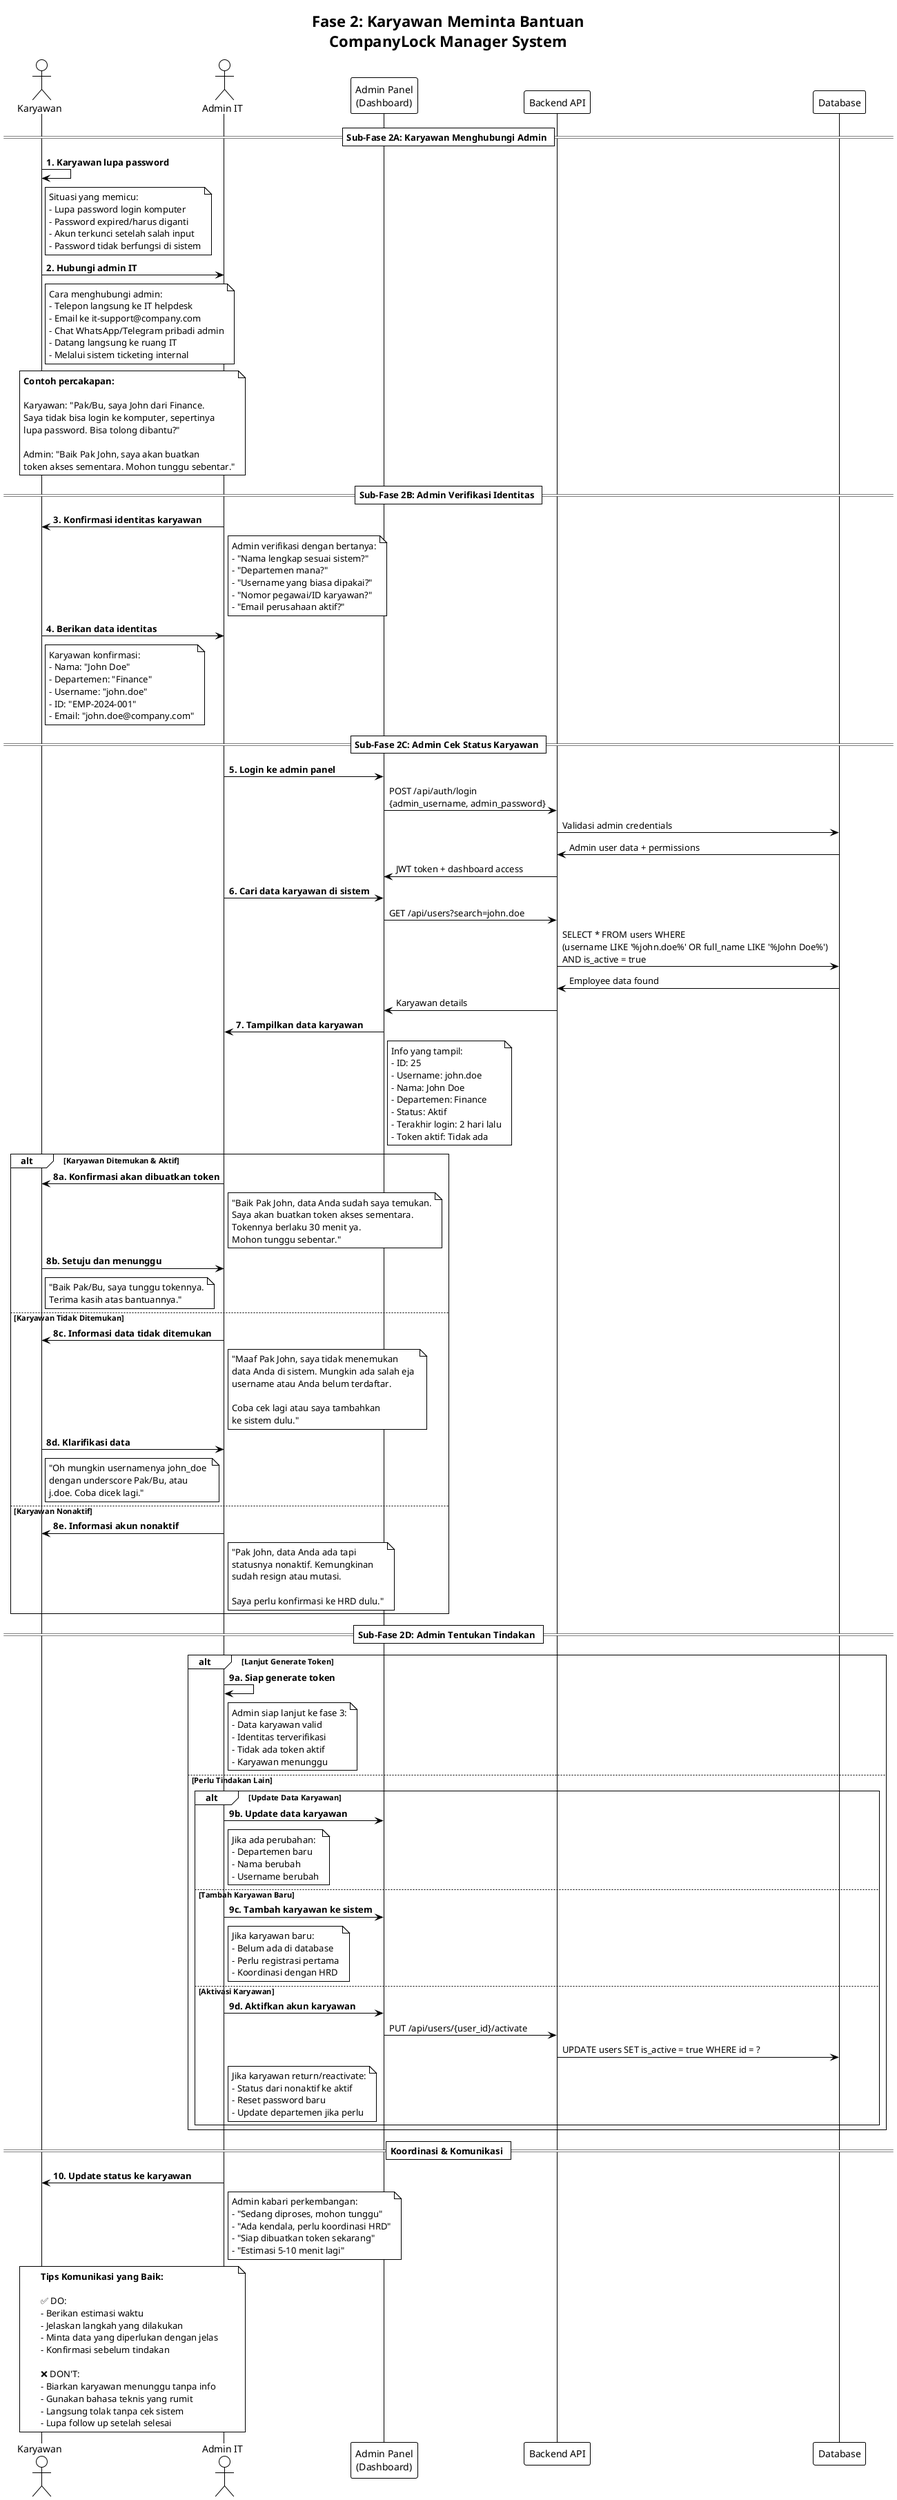 @startuml Sequence_Fase2_KaryawanMintaBantuan
!theme plain

title Fase 2: Karyawan Meminta Bantuan\nCompanyLock Manager System

actor "Karyawan" as Employee
actor "Admin IT" as Admin
participant "Admin Panel\n(Dashboard)" as AdminPanel
participant "Backend API" as Backend
participant "Database" as DB

== Sub-Fase 2A: Karyawan Menghubungi Admin ==

Employee -> Employee : **1. Karyawan lupa password**
note right of Employee
  Situasi yang memicu:
  - Lupa password login komputer
  - Password expired/harus diganti
  - Akun terkunci setelah salah input
  - Password tidak berfungsi di sistem
end note

Employee -> Admin : **2. Hubungi admin IT**
note right of Employee
  Cara menghubungi admin:
  - Telepon langsung ke IT helpdesk
  - Email ke it-support@company.com
  - Chat WhatsApp/Telegram pribadi admin
  - Datang langsung ke ruang IT
  - Melalui sistem ticketing internal
end note

note over Employee, Admin
  **Contoh percakapan:**
  
  Karyawan: "Pak/Bu, saya John dari Finance. 
  Saya tidak bisa login ke komputer, sepertinya 
  lupa password. Bisa tolong dibantu?"
  
  Admin: "Baik Pak John, saya akan buatkan 
  token akses sementara. Mohon tunggu sebentar."
end note

== Sub-Fase 2B: Admin Verifikasi Identitas ==

Admin -> Employee : **3. Konfirmasi identitas karyawan**
note right of Admin
  Admin verifikasi dengan bertanya:
  - "Nama lengkap sesuai sistem?"
  - "Departemen mana?"
  - "Username yang biasa dipakai?"
  - "Nomor pegawai/ID karyawan?"
  - "Email perusahaan aktif?"
end note

Employee -> Admin : **4. Berikan data identitas**
note right of Employee
  Karyawan konfirmasi:
  - Nama: "John Doe"
  - Departemen: "Finance"
  - Username: "john.doe"
  - ID: "EMP-2024-001"
  - Email: "john.doe@company.com"
end note

== Sub-Fase 2C: Admin Cek Status Karyawan ==

Admin -> AdminPanel : **5. Login ke admin panel**
AdminPanel -> Backend : POST /api/auth/login\n{admin_username, admin_password}
Backend -> DB : Validasi admin credentials
DB -> Backend : Admin user data + permissions
Backend -> AdminPanel : JWT token + dashboard access

Admin -> AdminPanel : **6. Cari data karyawan di sistem**
AdminPanel -> Backend : GET /api/users?search=john.doe
Backend -> DB : SELECT * FROM users WHERE\n(username LIKE '%john.doe%' OR full_name LIKE '%John Doe%')\nAND is_active = true
DB -> Backend : Employee data found
Backend -> AdminPanel : Karyawan details

AdminPanel -> Admin : **7. Tampilkan data karyawan**
note right of AdminPanel
  Info yang tampil:
  - ID: 25
  - Username: john.doe
  - Nama: John Doe
  - Departemen: Finance
  - Status: Aktif
  - Terakhir login: 2 hari lalu
  - Token aktif: Tidak ada
end note

alt **Karyawan Ditemukan & Aktif**
    Admin -> Employee : **8a. Konfirmasi akan dibuatkan token**
    note right of Admin
      "Baik Pak John, data Anda sudah saya temukan.
      Saya akan buatkan token akses sementara.
      Tokennya berlaku 30 menit ya.
      Mohon tunggu sebentar."
    end note
    
    Employee -> Admin : **8b. Setuju dan menunggu**
    note right of Employee
      "Baik Pak/Bu, saya tunggu tokennya.
      Terima kasih atas bantuannya."
    end note
    
else **Karyawan Tidak Ditemukan**
    Admin -> Employee : **8c. Informasi data tidak ditemukan**
    note right of Admin
      "Maaf Pak John, saya tidak menemukan 
      data Anda di sistem. Mungkin ada salah eja 
      username atau Anda belum terdaftar.
      
      Coba cek lagi atau saya tambahkan 
      ke sistem dulu."
    end note
    
    Employee -> Admin : **8d. Klarifikasi data**
    note right of Employee
      "Oh mungkin usernamenya john_doe 
      dengan underscore Pak/Bu, atau 
      j.doe. Coba dicek lagi."
    end note
    
else **Karyawan Nonaktif**
    Admin -> Employee : **8e. Informasi akun nonaktif**
    note right of Admin
      "Pak John, data Anda ada tapi 
      statusnya nonaktif. Kemungkinan 
      sudah resign atau mutasi.
      
      Saya perlu konfirmasi ke HRD dulu."
    end note
end

== Sub-Fase 2D: Admin Tentukan Tindakan ==

alt **Lanjut Generate Token**
    Admin -> Admin : **9a. Siap generate token**
    note right of Admin
      Admin siap lanjut ke fase 3:
      - Data karyawan valid
      - Identitas terverifikasi  
      - Tidak ada token aktif
      - Karyawan menunggu
    end note
    
else **Perlu Tindakan Lain**
    alt **Update Data Karyawan**
        Admin -> AdminPanel : **9b. Update data karyawan**
        note right of Admin
          Jika ada perubahan:
          - Departemen baru
          - Nama berubah
          - Username berubah
        end note
        
    else **Tambah Karyawan Baru**
        Admin -> AdminPanel : **9c. Tambah karyawan ke sistem**
        note right of Admin
          Jika karyawan baru:
          - Belum ada di database
          - Perlu registrasi pertama
          - Koordinasi dengan HRD
        end note
        
    else **Aktivasi Karyawan**
        Admin -> AdminPanel : **9d. Aktifkan akun karyawan**
        AdminPanel -> Backend : PUT /api/users/{user_id}/activate
        Backend -> DB : UPDATE users SET is_active = true WHERE id = ?
        note right of Admin
          Jika karyawan return/reactivate:
          - Status dari nonaktif ke aktif
          - Reset password baru
          - Update departemen jika perlu
        end note
    end
end

== Koordinasi & Komunikasi ==

Admin -> Employee : **10. Update status ke karyawan**
note right of Admin
  Admin kabari perkembangan:
  - "Sedang diproses, mohon tunggu"
  - "Ada kendala, perlu koordinasi HRD"
  - "Siap dibuatkan token sekarang"
  - "Estimasi 5-10 menit lagi"
end note

note over Employee, Admin
  **Tips Komunikasi yang Baik:**
  
  ✅ DO:
  - Berikan estimasi waktu
  - Jelaskan langkah yang dilakukan
  - Minta data yang diperlukan dengan jelas
  - Konfirmasi sebelum tindakan
  
  ❌ DON'T:  
  - Biarkan karyawan menunggu tanpa info
  - Gunakan bahasa teknis yang rumit
  - Langsung tolak tanpa cek sistem
  - Lupa follow up setelah selesai
end note

@enduml
